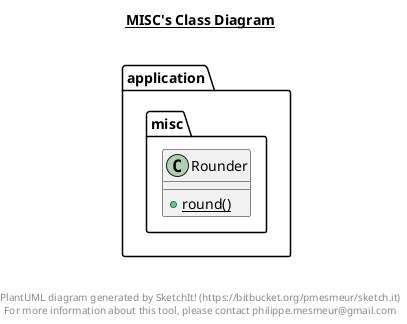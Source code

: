@startuml

title __MISC's Class Diagram__\n

  namespace application {
    namespace misc {
      class application.misc.Rounder {
          {static} + round()
      }
    }
  }
  



right footer


PlantUML diagram generated by SketchIt! (https://bitbucket.org/pmesmeur/sketch.it)
For more information about this tool, please contact philippe.mesmeur@gmail.com
endfooter

@enduml
